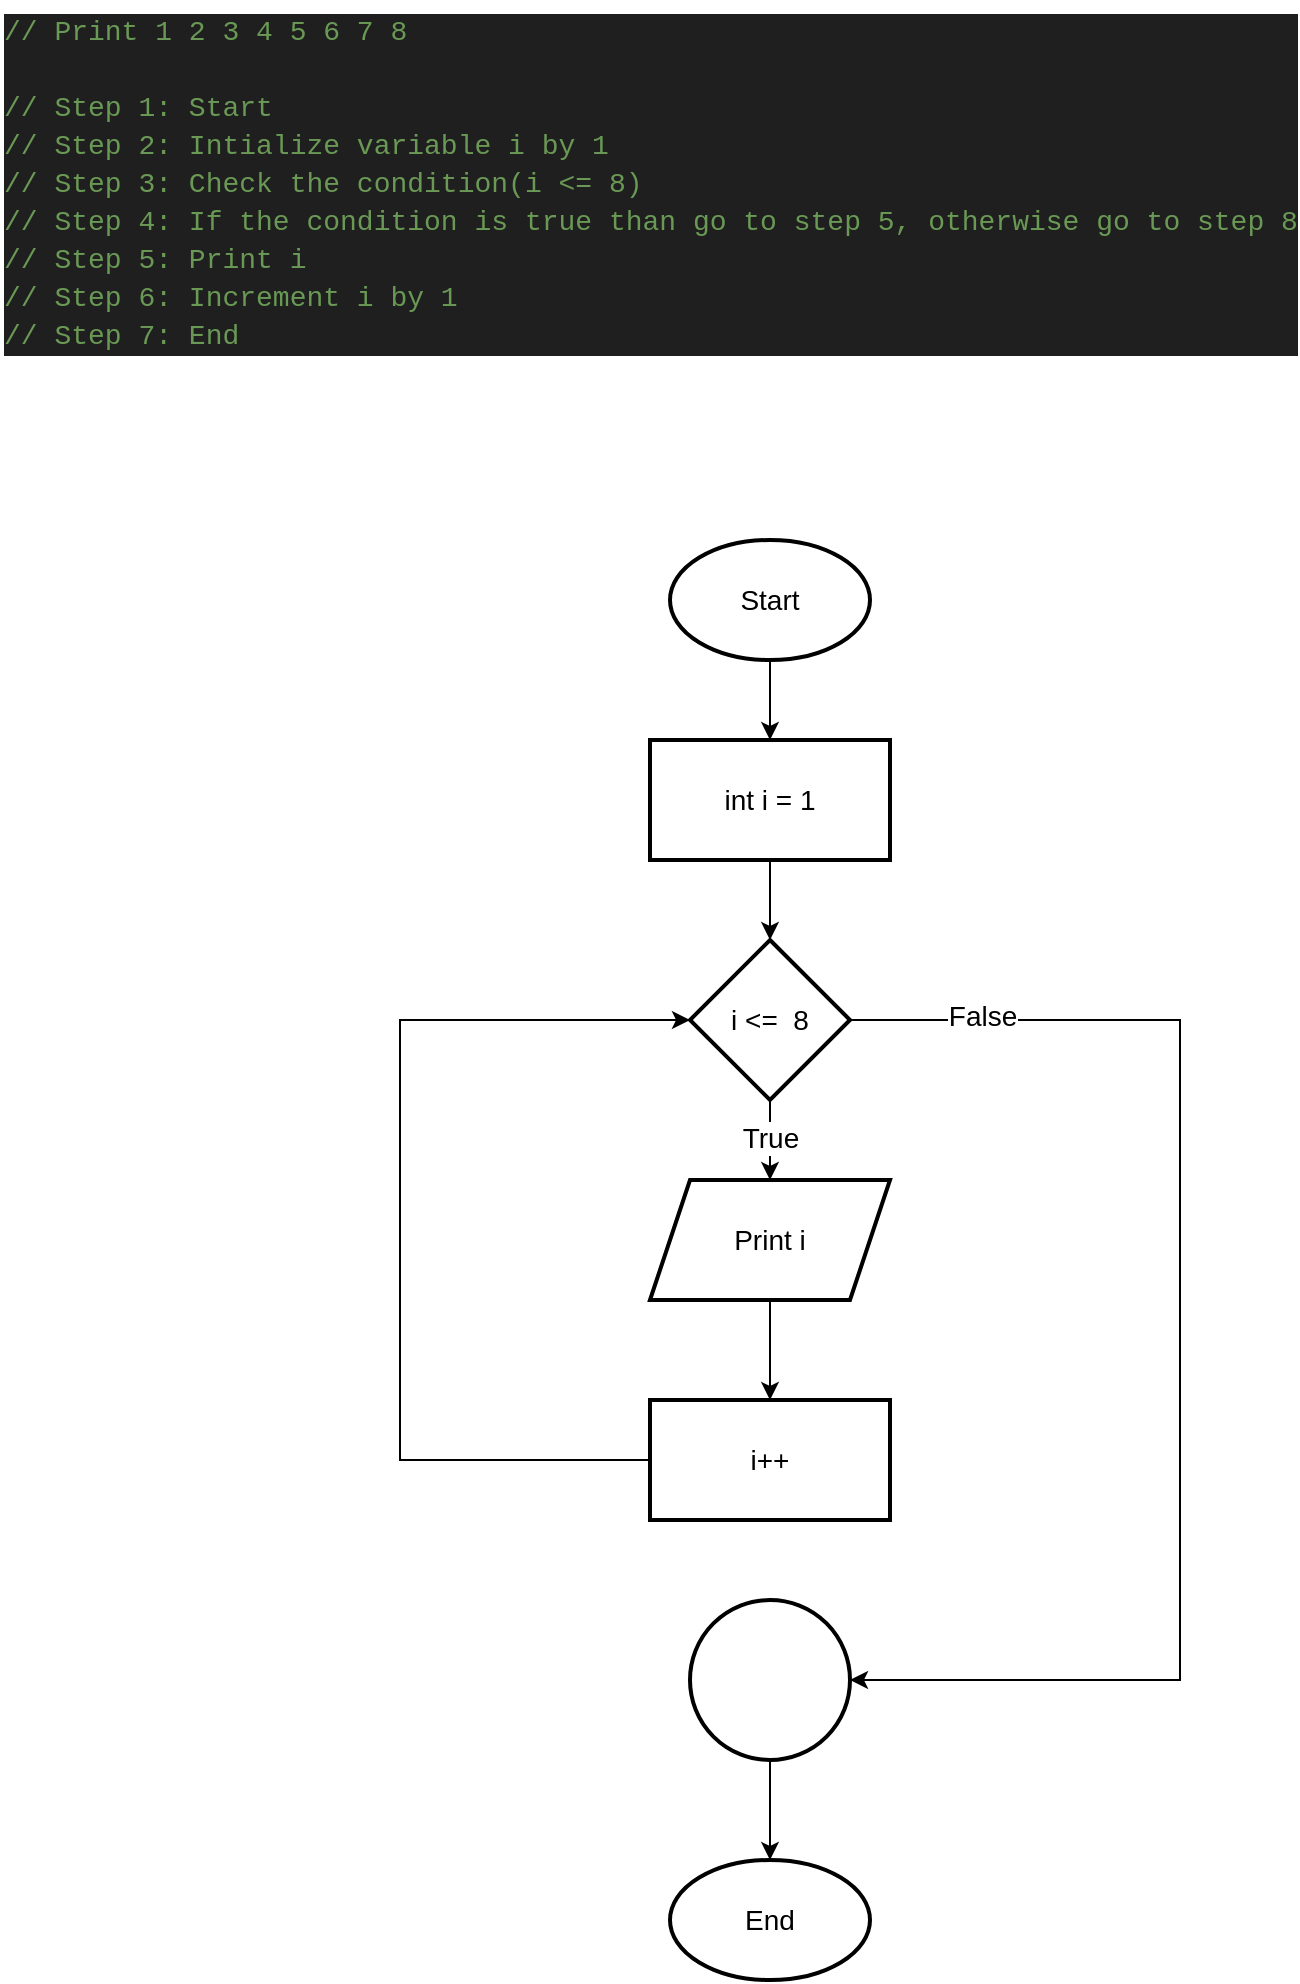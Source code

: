 <mxfile version="26.2.12">
  <diagram name="Page-1" id="saLQ9V4I0xF6eX0IhGcI">
    <mxGraphModel dx="1044" dy="562" grid="1" gridSize="10" guides="1" tooltips="1" connect="1" arrows="1" fold="1" page="1" pageScale="1" pageWidth="850" pageHeight="1100" math="0" shadow="0">
      <root>
        <mxCell id="0" />
        <mxCell id="1" parent="0" />
        <mxCell id="G810u7KF22I4wOTLZdex-1" value="" style="edgeStyle=orthogonalEdgeStyle;rounded=0;orthogonalLoop=1;jettySize=auto;html=1;fontSize=14;" edge="1" parent="1" source="G810u7KF22I4wOTLZdex-2" target="G810u7KF22I4wOTLZdex-5">
          <mxGeometry relative="1" as="geometry" />
        </mxCell>
        <mxCell id="G810u7KF22I4wOTLZdex-2" value="Start" style="strokeWidth=2;html=1;shape=mxgraph.flowchart.start_1;whiteSpace=wrap;fontSize=14;" vertex="1" parent="1">
          <mxGeometry x="375" y="310" width="100" height="60" as="geometry" />
        </mxCell>
        <mxCell id="G810u7KF22I4wOTLZdex-3" value="End" style="strokeWidth=2;html=1;shape=mxgraph.flowchart.start_1;whiteSpace=wrap;fontSize=14;" vertex="1" parent="1">
          <mxGeometry x="375" y="970" width="100" height="60" as="geometry" />
        </mxCell>
        <mxCell id="G810u7KF22I4wOTLZdex-4" value="" style="edgeStyle=orthogonalEdgeStyle;rounded=0;orthogonalLoop=1;jettySize=auto;html=1;fontSize=14;" edge="1" parent="1" source="G810u7KF22I4wOTLZdex-5" target="G810u7KF22I4wOTLZdex-10">
          <mxGeometry relative="1" as="geometry" />
        </mxCell>
        <mxCell id="G810u7KF22I4wOTLZdex-5" value="int i = 1" style="whiteSpace=wrap;html=1;strokeWidth=2;fontSize=14;" vertex="1" parent="1">
          <mxGeometry x="365" y="410" width="120" height="60" as="geometry" />
        </mxCell>
        <mxCell id="G810u7KF22I4wOTLZdex-6" value="" style="edgeStyle=orthogonalEdgeStyle;rounded=0;orthogonalLoop=1;jettySize=auto;html=1;fontSize=14;" edge="1" parent="1" source="G810u7KF22I4wOTLZdex-10" target="G810u7KF22I4wOTLZdex-12">
          <mxGeometry relative="1" as="geometry" />
        </mxCell>
        <mxCell id="G810u7KF22I4wOTLZdex-7" value="True" style="edgeLabel;html=1;align=center;verticalAlign=middle;resizable=0;points=[];fontSize=14;" vertex="1" connectable="0" parent="G810u7KF22I4wOTLZdex-6">
          <mxGeometry x="-0.04" relative="1" as="geometry">
            <mxPoint as="offset" />
          </mxGeometry>
        </mxCell>
        <mxCell id="G810u7KF22I4wOTLZdex-8" value="" style="edgeStyle=orthogonalEdgeStyle;rounded=0;orthogonalLoop=1;jettySize=auto;html=1;fontSize=14;" edge="1" parent="1" source="G810u7KF22I4wOTLZdex-10" target="G810u7KF22I4wOTLZdex-16">
          <mxGeometry relative="1" as="geometry">
            <Array as="points">
              <mxPoint x="630" y="550" />
              <mxPoint x="630" y="880" />
            </Array>
          </mxGeometry>
        </mxCell>
        <mxCell id="G810u7KF22I4wOTLZdex-9" value="False" style="edgeLabel;html=1;align=center;verticalAlign=middle;resizable=0;points=[];fontSize=14;" vertex="1" connectable="0" parent="G810u7KF22I4wOTLZdex-8">
          <mxGeometry x="-0.801" y="2" relative="1" as="geometry">
            <mxPoint as="offset" />
          </mxGeometry>
        </mxCell>
        <mxCell id="G810u7KF22I4wOTLZdex-10" value="i &amp;lt;=&amp;nbsp; 8" style="rhombus;whiteSpace=wrap;html=1;strokeWidth=2;fontSize=14;" vertex="1" parent="1">
          <mxGeometry x="385" y="510" width="80" height="80" as="geometry" />
        </mxCell>
        <mxCell id="G810u7KF22I4wOTLZdex-11" value="" style="edgeStyle=orthogonalEdgeStyle;rounded=0;orthogonalLoop=1;jettySize=auto;html=1;fontSize=14;" edge="1" parent="1" source="G810u7KF22I4wOTLZdex-12" target="G810u7KF22I4wOTLZdex-14">
          <mxGeometry relative="1" as="geometry" />
        </mxCell>
        <mxCell id="G810u7KF22I4wOTLZdex-12" value="Print i" style="shape=parallelogram;perimeter=parallelogramPerimeter;whiteSpace=wrap;html=1;fixedSize=1;strokeWidth=2;fontSize=14;" vertex="1" parent="1">
          <mxGeometry x="365" y="630" width="120" height="60" as="geometry" />
        </mxCell>
        <mxCell id="G810u7KF22I4wOTLZdex-13" value="" style="edgeStyle=orthogonalEdgeStyle;rounded=0;orthogonalLoop=1;jettySize=auto;html=1;entryX=0;entryY=0.5;entryDx=0;entryDy=0;fontSize=14;" edge="1" parent="1" source="G810u7KF22I4wOTLZdex-14" target="G810u7KF22I4wOTLZdex-10">
          <mxGeometry relative="1" as="geometry">
            <mxPoint x="285" y="770" as="targetPoint" />
            <Array as="points">
              <mxPoint x="240" y="770" />
              <mxPoint x="240" y="550" />
            </Array>
          </mxGeometry>
        </mxCell>
        <mxCell id="G810u7KF22I4wOTLZdex-14" value="i++" style="whiteSpace=wrap;html=1;strokeWidth=2;fontSize=14;" vertex="1" parent="1">
          <mxGeometry x="365" y="740" width="120" height="60" as="geometry" />
        </mxCell>
        <mxCell id="G810u7KF22I4wOTLZdex-15" value="" style="edgeStyle=orthogonalEdgeStyle;rounded=0;orthogonalLoop=1;jettySize=auto;html=1;fontSize=14;" edge="1" parent="1" source="G810u7KF22I4wOTLZdex-16" target="G810u7KF22I4wOTLZdex-3">
          <mxGeometry relative="1" as="geometry" />
        </mxCell>
        <mxCell id="G810u7KF22I4wOTLZdex-16" value="" style="ellipse;whiteSpace=wrap;html=1;strokeWidth=2;fontSize=14;" vertex="1" parent="1">
          <mxGeometry x="385" y="840" width="80" height="80" as="geometry" />
        </mxCell>
        <mxCell id="G810u7KF22I4wOTLZdex-18" value="&lt;div style=&quot;color: #cccccc;background-color: #1f1f1f;font-family: Consolas, &#39;Courier New&#39;, monospace;font-weight: normal;font-size: 14px;line-height: 19px;white-space: pre;&quot;&gt;&lt;div&gt;&lt;span style=&quot;color: #6a9955;&quot;&gt;// Print 1 2 3 4 5 6 7 8&lt;/span&gt;&lt;/div&gt;&lt;br&gt;&lt;div&gt;&lt;span style=&quot;color: #6a9955;&quot;&gt;// Step 1: Start&lt;/span&gt;&lt;/div&gt;&lt;div&gt;&lt;span style=&quot;color: #6a9955;&quot;&gt;// Step 2: Intialize variable i by 1&lt;/span&gt;&lt;/div&gt;&lt;div&gt;&lt;span style=&quot;color: #6a9955;&quot;&gt;// Step 3: Check the condition(i &amp;lt;= 8)&lt;/span&gt;&lt;/div&gt;&lt;div&gt;&lt;span style=&quot;color: #6a9955;&quot;&gt;// Step 4: If the condition is true than go to step 5, otherwise go to step 8&lt;/span&gt;&lt;/div&gt;&lt;div&gt;&lt;span style=&quot;color: #6a9955;&quot;&gt;// Step 5: Print i&lt;/span&gt;&lt;/div&gt;&lt;div&gt;&lt;span style=&quot;color: #6a9955;&quot;&gt;// Step 6: Increment i by 1&lt;/span&gt;&lt;/div&gt;&lt;div&gt;&lt;span style=&quot;color: #6a9955;&quot;&gt;// Step 7: End&lt;/span&gt;&lt;/div&gt;&lt;/div&gt;" style="text;whiteSpace=wrap;html=1;" vertex="1" parent="1">
          <mxGeometry x="40" y="40" width="560" height="190" as="geometry" />
        </mxCell>
      </root>
    </mxGraphModel>
  </diagram>
</mxfile>
